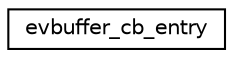 digraph G
{
  edge [fontname="Helvetica",fontsize="10",labelfontname="Helvetica",labelfontsize="10"];
  node [fontname="Helvetica",fontsize="10",shape=record];
  rankdir="LR";
  Node1 [label="evbuffer_cb_entry",height=0.2,width=0.4,color="black", fillcolor="white", style="filled",URL="$structevbuffer__cb__entry.html"];
}
